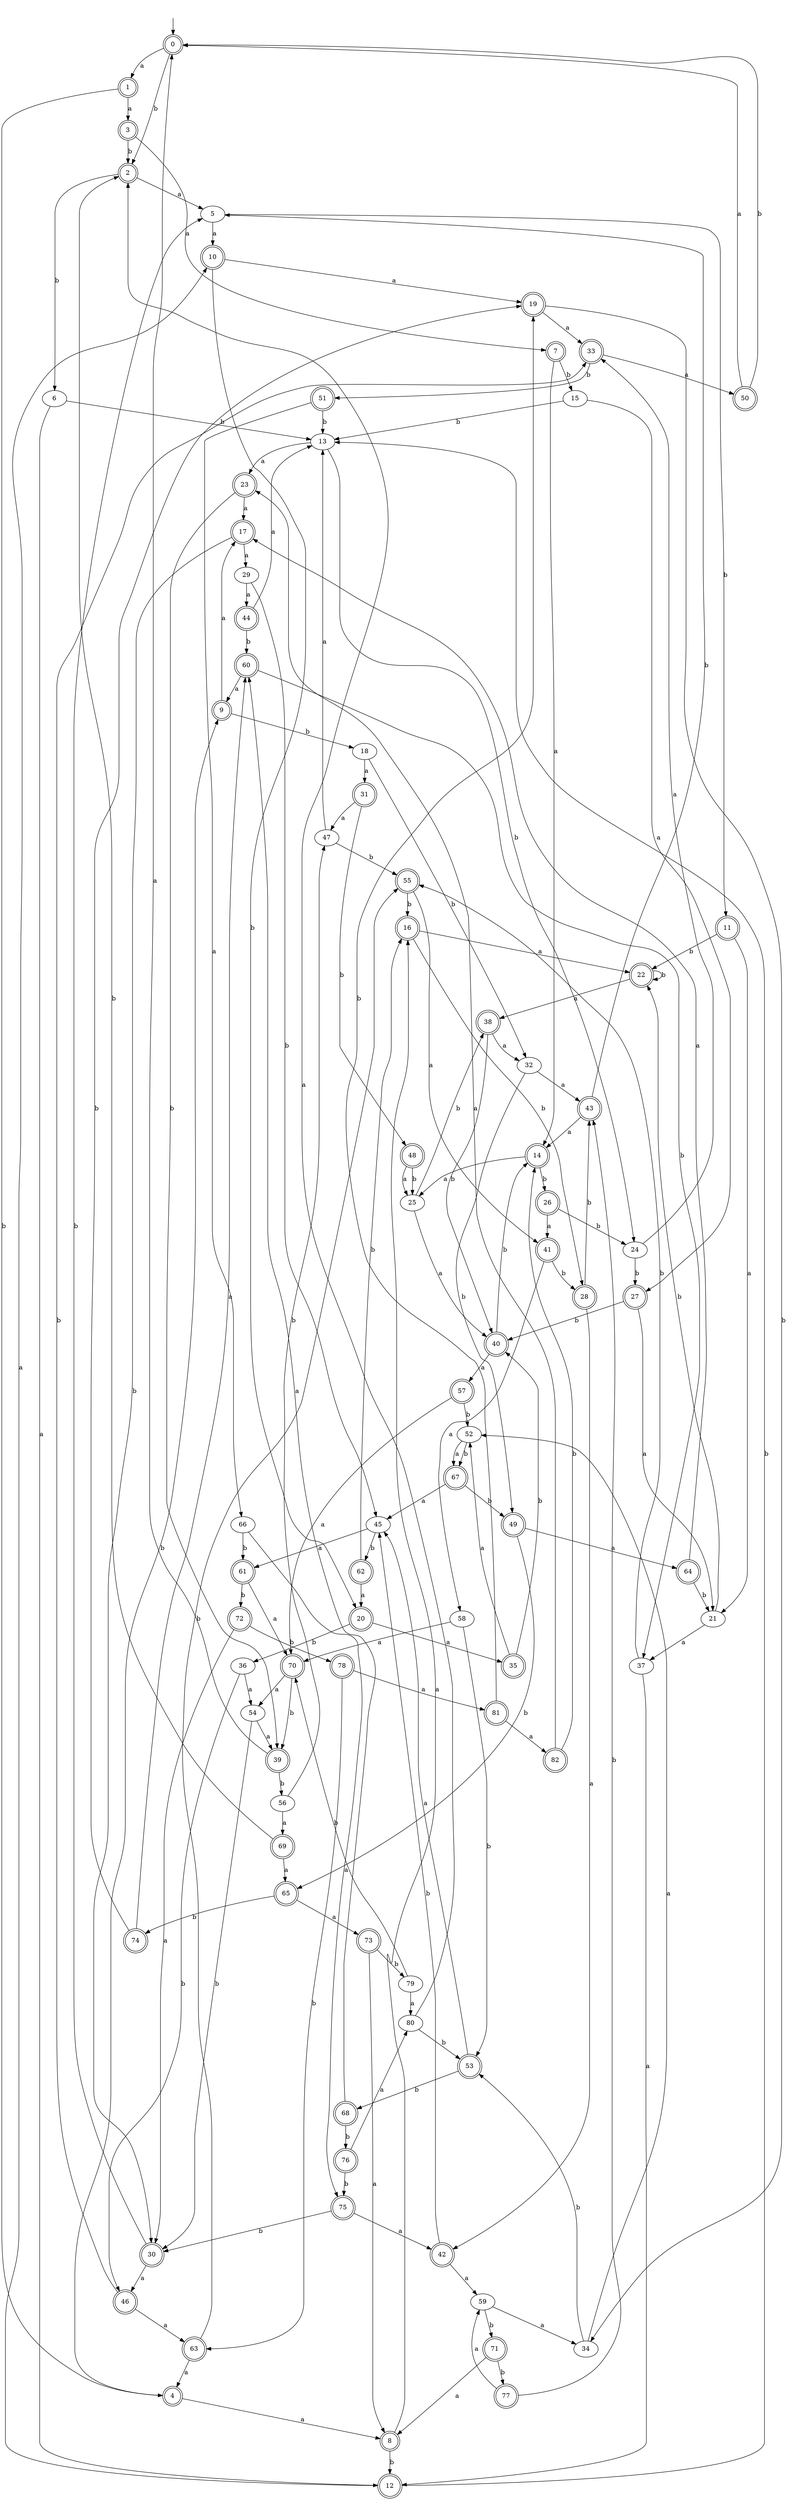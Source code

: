 digraph RandomDFA {
  __start0 [label="", shape=none];
  __start0 -> 0 [label=""];
  0 [shape=circle] [shape=doublecircle]
  0 -> 1 [label="a"]
  0 -> 2 [label="b"]
  1 [shape=doublecircle]
  1 -> 3 [label="a"]
  1 -> 4 [label="b"]
  2 [shape=doublecircle]
  2 -> 5 [label="a"]
  2 -> 6 [label="b"]
  3 [shape=doublecircle]
  3 -> 7 [label="a"]
  3 -> 2 [label="b"]
  4 [shape=doublecircle]
  4 -> 8 [label="a"]
  4 -> 9 [label="b"]
  5
  5 -> 10 [label="a"]
  5 -> 11 [label="b"]
  6
  6 -> 12 [label="a"]
  6 -> 13 [label="b"]
  7 [shape=doublecircle]
  7 -> 14 [label="a"]
  7 -> 15 [label="b"]
  8 [shape=doublecircle]
  8 -> 16 [label="a"]
  8 -> 12 [label="b"]
  9 [shape=doublecircle]
  9 -> 17 [label="a"]
  9 -> 18 [label="b"]
  10 [shape=doublecircle]
  10 -> 19 [label="a"]
  10 -> 20 [label="b"]
  11 [shape=doublecircle]
  11 -> 21 [label="a"]
  11 -> 22 [label="b"]
  12 [shape=doublecircle]
  12 -> 10 [label="a"]
  12 -> 13 [label="b"]
  13
  13 -> 23 [label="a"]
  13 -> 24 [label="b"]
  14 [shape=doublecircle]
  14 -> 25 [label="a"]
  14 -> 26 [label="b"]
  15
  15 -> 27 [label="a"]
  15 -> 13 [label="b"]
  16 [shape=doublecircle]
  16 -> 22 [label="a"]
  16 -> 28 [label="b"]
  17 [shape=doublecircle]
  17 -> 29 [label="a"]
  17 -> 30 [label="b"]
  18
  18 -> 31 [label="a"]
  18 -> 32 [label="b"]
  19 [shape=doublecircle]
  19 -> 33 [label="a"]
  19 -> 34 [label="b"]
  20 [shape=doublecircle]
  20 -> 35 [label="a"]
  20 -> 36 [label="b"]
  21
  21 -> 37 [label="a"]
  21 -> 22 [label="b"]
  22 [shape=doublecircle]
  22 -> 38 [label="a"]
  22 -> 22 [label="b"]
  23 [shape=doublecircle]
  23 -> 17 [label="a"]
  23 -> 39 [label="b"]
  24
  24 -> 33 [label="a"]
  24 -> 27 [label="b"]
  25
  25 -> 40 [label="a"]
  25 -> 38 [label="b"]
  26 [shape=doublecircle]
  26 -> 41 [label="a"]
  26 -> 24 [label="b"]
  27 [shape=doublecircle]
  27 -> 21 [label="a"]
  27 -> 40 [label="b"]
  28 [shape=doublecircle]
  28 -> 42 [label="a"]
  28 -> 43 [label="b"]
  29
  29 -> 44 [label="a"]
  29 -> 45 [label="b"]
  30 [shape=doublecircle]
  30 -> 46 [label="a"]
  30 -> 5 [label="b"]
  31 [shape=doublecircle]
  31 -> 47 [label="a"]
  31 -> 48 [label="b"]
  32
  32 -> 43 [label="a"]
  32 -> 49 [label="b"]
  33 [shape=doublecircle]
  33 -> 50 [label="a"]
  33 -> 51 [label="b"]
  34
  34 -> 52 [label="a"]
  34 -> 53 [label="b"]
  35 [shape=doublecircle]
  35 -> 52 [label="a"]
  35 -> 40 [label="b"]
  36
  36 -> 54 [label="a"]
  36 -> 46 [label="b"]
  37
  37 -> 12 [label="a"]
  37 -> 55 [label="b"]
  38 [shape=doublecircle]
  38 -> 32 [label="a"]
  38 -> 40 [label="b"]
  39 [shape=doublecircle]
  39 -> 0 [label="a"]
  39 -> 56 [label="b"]
  40 [shape=doublecircle]
  40 -> 57 [label="a"]
  40 -> 14 [label="b"]
  41 [shape=doublecircle]
  41 -> 58 [label="a"]
  41 -> 28 [label="b"]
  42 [shape=doublecircle]
  42 -> 59 [label="a"]
  42 -> 45 [label="b"]
  43 [shape=doublecircle]
  43 -> 14 [label="a"]
  43 -> 5 [label="b"]
  44 [shape=doublecircle]
  44 -> 13 [label="a"]
  44 -> 60 [label="b"]
  45
  45 -> 61 [label="a"]
  45 -> 62 [label="b"]
  46 [shape=doublecircle]
  46 -> 63 [label="a"]
  46 -> 33 [label="b"]
  47
  47 -> 13 [label="a"]
  47 -> 55 [label="b"]
  48 [shape=doublecircle]
  48 -> 25 [label="a"]
  48 -> 25 [label="b"]
  49 [shape=doublecircle]
  49 -> 64 [label="a"]
  49 -> 65 [label="b"]
  50 [shape=doublecircle]
  50 -> 0 [label="a"]
  50 -> 0 [label="b"]
  51 [shape=doublecircle]
  51 -> 66 [label="a"]
  51 -> 13 [label="b"]
  52
  52 -> 67 [label="a"]
  52 -> 67 [label="b"]
  53 [shape=doublecircle]
  53 -> 45 [label="a"]
  53 -> 68 [label="b"]
  54
  54 -> 39 [label="a"]
  54 -> 30 [label="b"]
  55 [shape=doublecircle]
  55 -> 41 [label="a"]
  55 -> 16 [label="b"]
  56
  56 -> 69 [label="a"]
  56 -> 47 [label="b"]
  57 [shape=doublecircle]
  57 -> 70 [label="a"]
  57 -> 52 [label="b"]
  58
  58 -> 70 [label="a"]
  58 -> 53 [label="b"]
  59
  59 -> 34 [label="a"]
  59 -> 71 [label="b"]
  60 [shape=doublecircle]
  60 -> 9 [label="a"]
  60 -> 37 [label="b"]
  61 [shape=doublecircle]
  61 -> 70 [label="a"]
  61 -> 72 [label="b"]
  62 [shape=doublecircle]
  62 -> 20 [label="a"]
  62 -> 16 [label="b"]
  63 [shape=doublecircle]
  63 -> 4 [label="a"]
  63 -> 55 [label="b"]
  64 [shape=doublecircle]
  64 -> 17 [label="a"]
  64 -> 21 [label="b"]
  65 [shape=doublecircle]
  65 -> 73 [label="a"]
  65 -> 74 [label="b"]
  66
  66 -> 75 [label="a"]
  66 -> 61 [label="b"]
  67 [shape=doublecircle]
  67 -> 45 [label="a"]
  67 -> 49 [label="b"]
  68 [shape=doublecircle]
  68 -> 60 [label="a"]
  68 -> 76 [label="b"]
  69 [shape=doublecircle]
  69 -> 65 [label="a"]
  69 -> 2 [label="b"]
  70 [shape=doublecircle]
  70 -> 54 [label="a"]
  70 -> 39 [label="b"]
  71 [shape=doublecircle]
  71 -> 8 [label="a"]
  71 -> 77 [label="b"]
  72 [shape=doublecircle]
  72 -> 30 [label="a"]
  72 -> 78 [label="b"]
  73 [shape=doublecircle]
  73 -> 8 [label="a"]
  73 -> 79 [label="b"]
  74 [shape=doublecircle]
  74 -> 60 [label="a"]
  74 -> 19 [label="b"]
  75 [shape=doublecircle]
  75 -> 42 [label="a"]
  75 -> 30 [label="b"]
  76 [shape=doublecircle]
  76 -> 80 [label="a"]
  76 -> 75 [label="b"]
  77 [shape=doublecircle]
  77 -> 59 [label="a"]
  77 -> 43 [label="b"]
  78 [shape=doublecircle]
  78 -> 81 [label="a"]
  78 -> 63 [label="b"]
  79
  79 -> 80 [label="a"]
  79 -> 70 [label="b"]
  80
  80 -> 2 [label="a"]
  80 -> 53 [label="b"]
  81 [shape=doublecircle]
  81 -> 82 [label="a"]
  81 -> 19 [label="b"]
  82 [shape=doublecircle]
  82 -> 23 [label="a"]
  82 -> 14 [label="b"]
}
